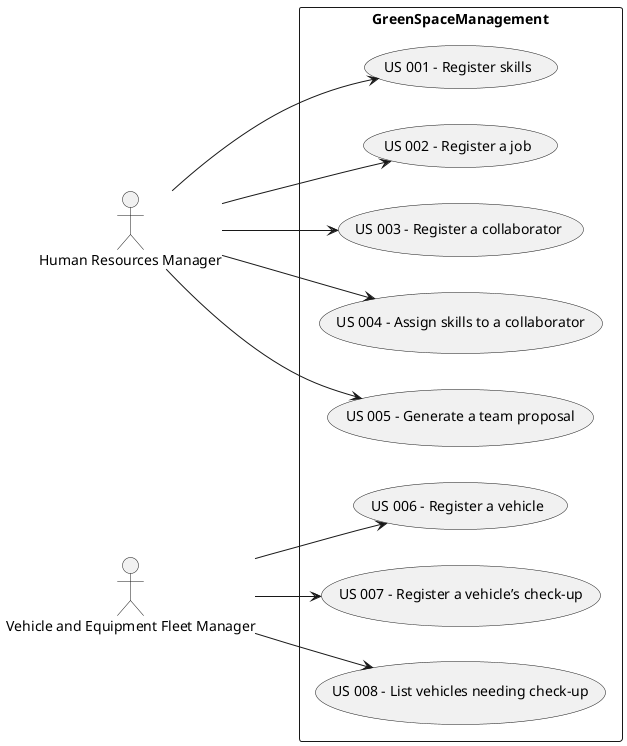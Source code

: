@startuml

left to right direction

actor "Human Resources Manager" as HRM
actor "Vehicle and Equipment Fleet Manager" as VFM


rectangle GreenSpaceManagement {
  HRM --> (US 001 - Register skills)
  HRM --> (US 002 - Register a job)
  HRM --> (US 003 - Register a collaborator)
  HRM --> (US 004 - Assign skills to a collaborator)
  HRM --> (US 005 - Generate a team proposal)
  VFM --> (US 006 - Register a vehicle)
  VFM --> (US 007 - Register a vehicle’s check-up)
  VFM --> (US 008 - List vehicles needing check-up)
}

@enduml